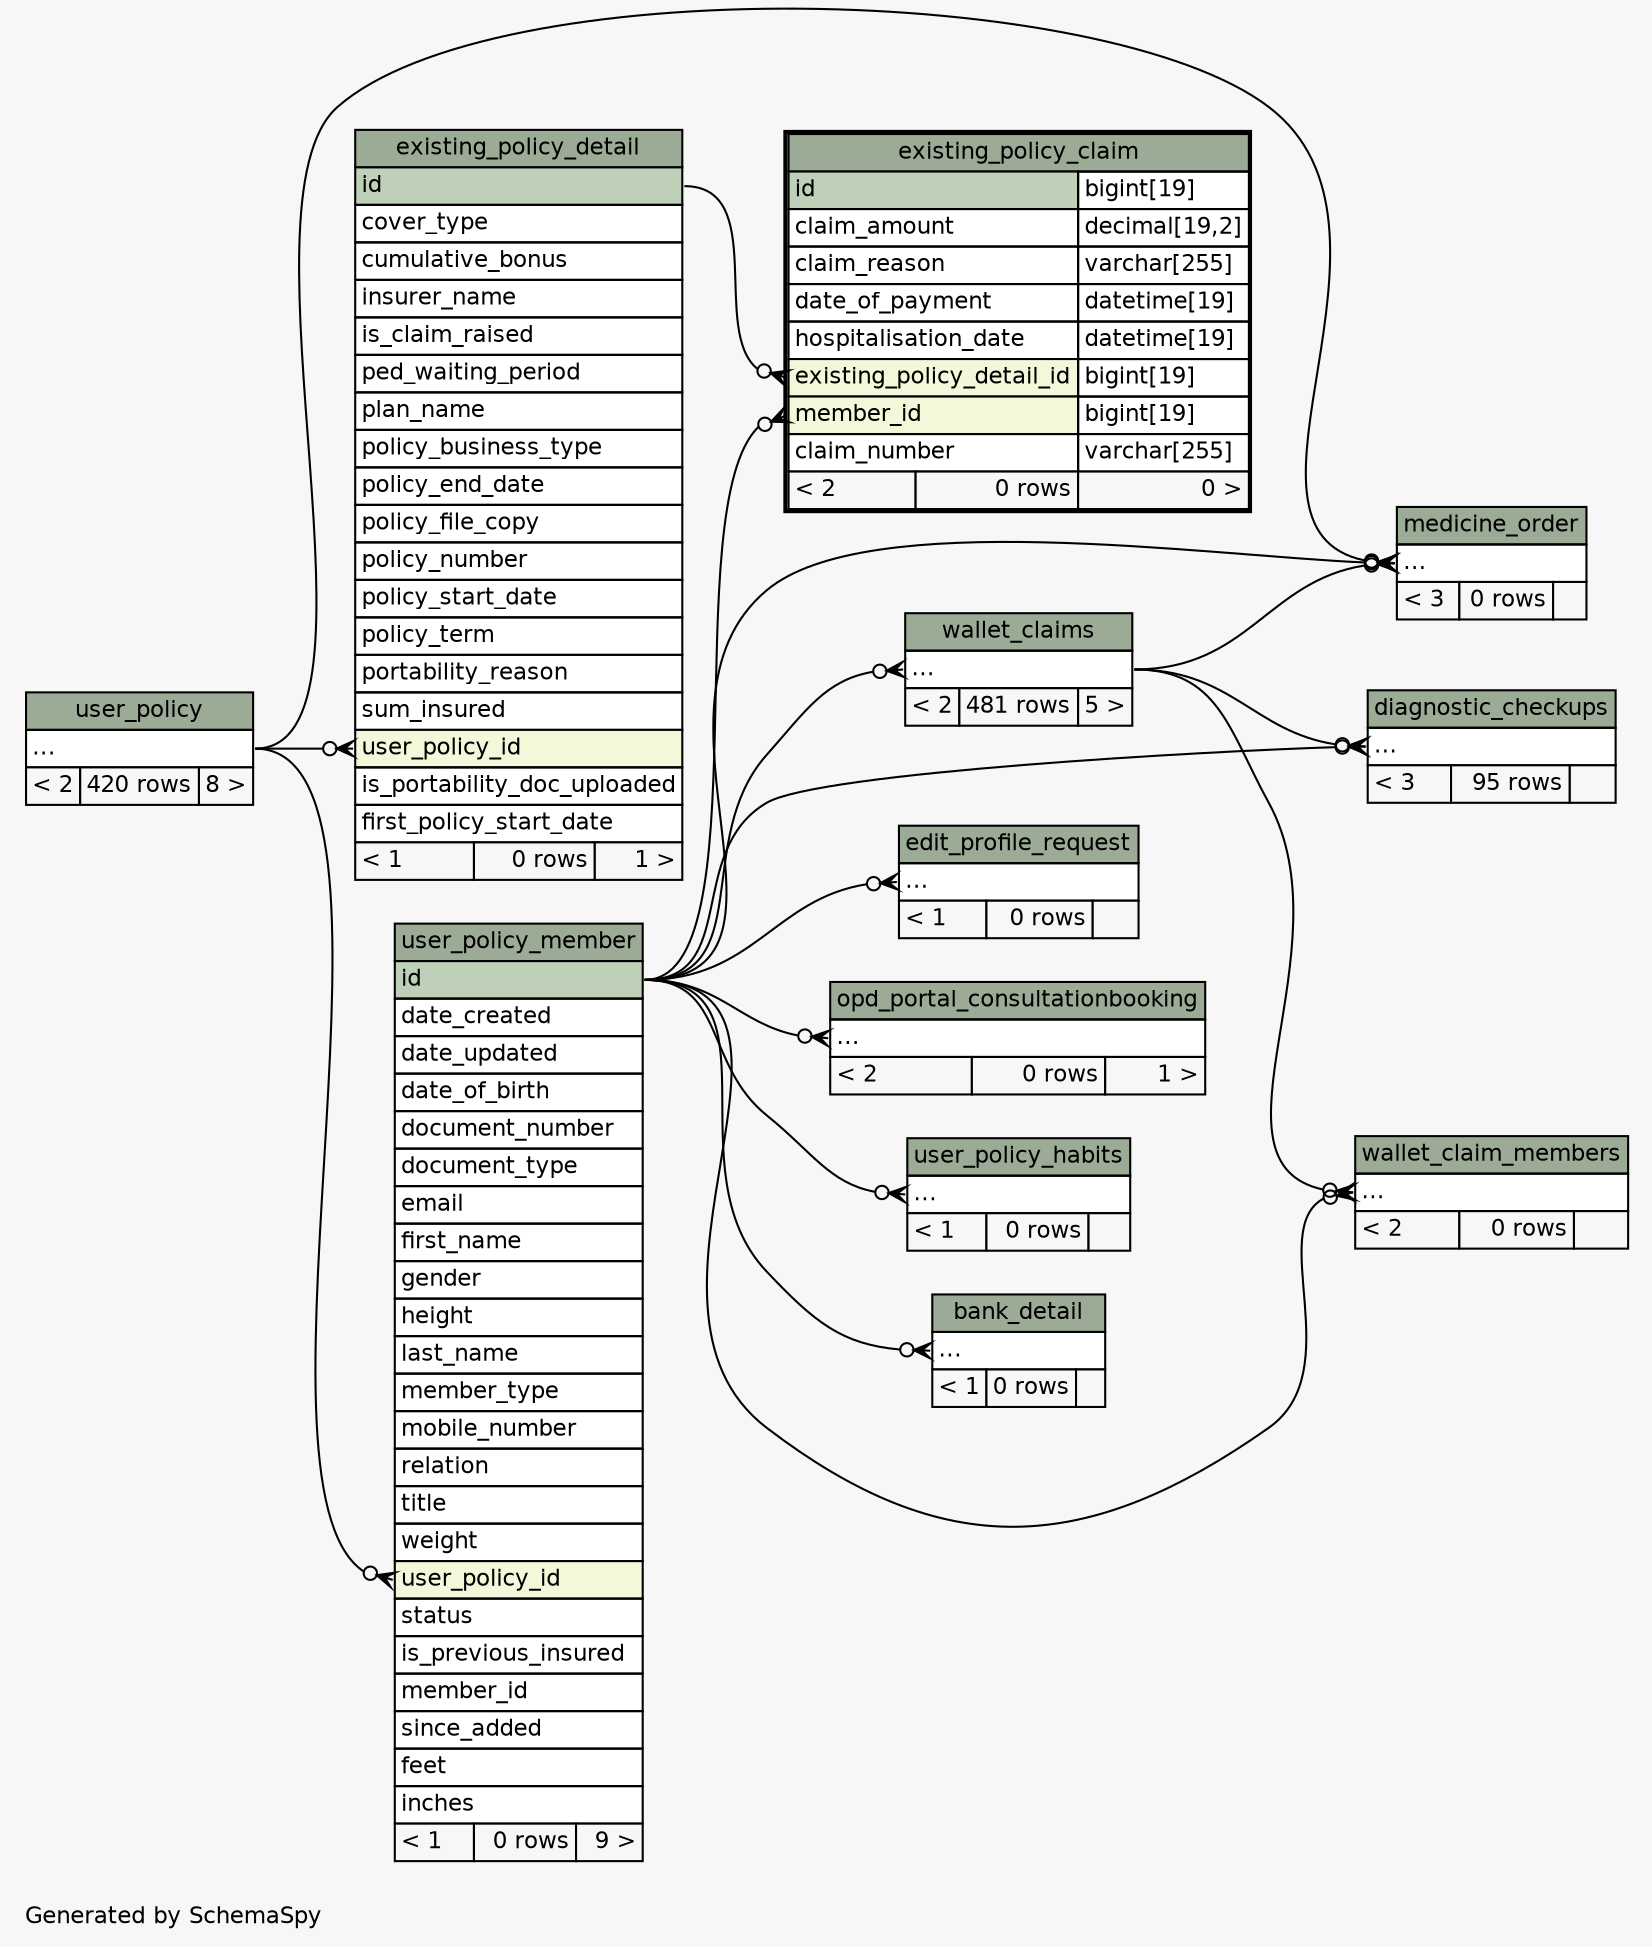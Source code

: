 // dot 6.0.1 on Linux 5.19.13-zen1-1-zen
// SchemaSpy rev 590
digraph "twoDegreesRelationshipsDiagram" {
  graph [
    rankdir="RL"
    bgcolor="#f7f7f7"
    label="\nGenerated by SchemaSpy"
    labeljust="l"
    nodesep="0.18"
    ranksep="0.46"
    fontname="Helvetica"
    fontsize="11"
  ];
  node [
    fontname="Helvetica"
    fontsize="11"
    shape="plaintext"
  ];
  edge [
    arrowsize="0.8"
  ];
  "bank_detail":"elipses":w -> "user_policy_member":"id":e [arrowhead=none dir=back arrowtail=crowodot];
  "diagnostic_checkups":"elipses":w -> "user_policy_member":"id":e [arrowhead=none dir=back arrowtail=crowodot];
  "diagnostic_checkups":"elipses":w -> "wallet_claims":"elipses":e [arrowhead=none dir=back arrowtail=crowodot];
  "edit_profile_request":"elipses":w -> "user_policy_member":"id":e [arrowhead=none dir=back arrowtail=crowodot];
  "existing_policy_claim":"existing_policy_detail_id":w -> "existing_policy_detail":"id":e [arrowhead=none dir=back arrowtail=crowodot];
  "existing_policy_claim":"member_id":w -> "user_policy_member":"id":e [arrowhead=none dir=back arrowtail=crowodot];
  "existing_policy_detail":"user_policy_id":w -> "user_policy":"elipses":e [arrowhead=none dir=back arrowtail=crowodot];
  "medicine_order":"elipses":w -> "user_policy":"elipses":e [arrowhead=none dir=back arrowtail=crowodot];
  "medicine_order":"elipses":w -> "user_policy_member":"id":e [arrowhead=none dir=back arrowtail=crowodot];
  "medicine_order":"elipses":w -> "wallet_claims":"elipses":e [arrowhead=none dir=back arrowtail=crowodot];
  "opd_portal_consultationbooking":"elipses":w -> "user_policy_member":"id":e [arrowhead=none dir=back arrowtail=crowodot];
  "user_policy_habits":"elipses":w -> "user_policy_member":"id":e [arrowhead=none dir=back arrowtail=crowodot];
  "user_policy_member":"user_policy_id":w -> "user_policy":"elipses":e [arrowhead=none dir=back arrowtail=crowodot];
  "wallet_claim_members":"elipses":w -> "user_policy_member":"id":e [arrowhead=none dir=back arrowtail=crowodot];
  "wallet_claim_members":"elipses":w -> "wallet_claims":"elipses":e [arrowhead=none dir=back arrowtail=crowodot];
  "wallet_claims":"elipses":w -> "user_policy_member":"id":e [arrowhead=none dir=back arrowtail=crowodot];
  "bank_detail" [
    label=<
    <TABLE BORDER="0" CELLBORDER="1" CELLSPACING="0" BGCOLOR="#ffffff">
      <TR><TD COLSPAN="3" BGCOLOR="#9bab96" ALIGN="CENTER">bank_detail</TD></TR>
      <TR><TD PORT="elipses" COLSPAN="3" ALIGN="LEFT">...</TD></TR>
      <TR><TD ALIGN="LEFT" BGCOLOR="#f7f7f7">&lt; 1</TD><TD ALIGN="RIGHT" BGCOLOR="#f7f7f7">0 rows</TD><TD ALIGN="RIGHT" BGCOLOR="#f7f7f7">  </TD></TR>
    </TABLE>>
    URL="bank_detail.html"
    tooltip="bank_detail"
  ];
  "diagnostic_checkups" [
    label=<
    <TABLE BORDER="0" CELLBORDER="1" CELLSPACING="0" BGCOLOR="#ffffff">
      <TR><TD COLSPAN="3" BGCOLOR="#9bab96" ALIGN="CENTER">diagnostic_checkups</TD></TR>
      <TR><TD PORT="elipses" COLSPAN="3" ALIGN="LEFT">...</TD></TR>
      <TR><TD ALIGN="LEFT" BGCOLOR="#f7f7f7">&lt; 3</TD><TD ALIGN="RIGHT" BGCOLOR="#f7f7f7">95 rows</TD><TD ALIGN="RIGHT" BGCOLOR="#f7f7f7">  </TD></TR>
    </TABLE>>
    URL="diagnostic_checkups.html"
    tooltip="diagnostic_checkups"
  ];
  "edit_profile_request" [
    label=<
    <TABLE BORDER="0" CELLBORDER="1" CELLSPACING="0" BGCOLOR="#ffffff">
      <TR><TD COLSPAN="3" BGCOLOR="#9bab96" ALIGN="CENTER">edit_profile_request</TD></TR>
      <TR><TD PORT="elipses" COLSPAN="3" ALIGN="LEFT">...</TD></TR>
      <TR><TD ALIGN="LEFT" BGCOLOR="#f7f7f7">&lt; 1</TD><TD ALIGN="RIGHT" BGCOLOR="#f7f7f7">0 rows</TD><TD ALIGN="RIGHT" BGCOLOR="#f7f7f7">  </TD></TR>
    </TABLE>>
    URL="edit_profile_request.html"
    tooltip="edit_profile_request"
  ];
  "existing_policy_claim" [
    label=<
    <TABLE BORDER="2" CELLBORDER="1" CELLSPACING="0" BGCOLOR="#ffffff">
      <TR><TD COLSPAN="3" BGCOLOR="#9bab96" ALIGN="CENTER">existing_policy_claim</TD></TR>
      <TR><TD PORT="id" COLSPAN="2" BGCOLOR="#bed1b8" ALIGN="LEFT">id</TD><TD PORT="id.type" ALIGN="LEFT">bigint[19]</TD></TR>
      <TR><TD PORT="claim_amount" COLSPAN="2" ALIGN="LEFT">claim_amount</TD><TD PORT="claim_amount.type" ALIGN="LEFT">decimal[19,2]</TD></TR>
      <TR><TD PORT="claim_reason" COLSPAN="2" ALIGN="LEFT">claim_reason</TD><TD PORT="claim_reason.type" ALIGN="LEFT">varchar[255]</TD></TR>
      <TR><TD PORT="date_of_payment" COLSPAN="2" ALIGN="LEFT">date_of_payment</TD><TD PORT="date_of_payment.type" ALIGN="LEFT">datetime[19]</TD></TR>
      <TR><TD PORT="hospitalisation_date" COLSPAN="2" ALIGN="LEFT">hospitalisation_date</TD><TD PORT="hospitalisation_date.type" ALIGN="LEFT">datetime[19]</TD></TR>
      <TR><TD PORT="existing_policy_detail_id" COLSPAN="2" BGCOLOR="#f4f7da" ALIGN="LEFT">existing_policy_detail_id</TD><TD PORT="existing_policy_detail_id.type" ALIGN="LEFT">bigint[19]</TD></TR>
      <TR><TD PORT="member_id" COLSPAN="2" BGCOLOR="#f4f7da" ALIGN="LEFT">member_id</TD><TD PORT="member_id.type" ALIGN="LEFT">bigint[19]</TD></TR>
      <TR><TD PORT="claim_number" COLSPAN="2" ALIGN="LEFT">claim_number</TD><TD PORT="claim_number.type" ALIGN="LEFT">varchar[255]</TD></TR>
      <TR><TD ALIGN="LEFT" BGCOLOR="#f7f7f7">&lt; 2</TD><TD ALIGN="RIGHT" BGCOLOR="#f7f7f7">0 rows</TD><TD ALIGN="RIGHT" BGCOLOR="#f7f7f7">0 &gt;</TD></TR>
    </TABLE>>
    URL="existing_policy_claim.html"
    tooltip="existing_policy_claim"
  ];
  "existing_policy_detail" [
    label=<
    <TABLE BORDER="0" CELLBORDER="1" CELLSPACING="0" BGCOLOR="#ffffff">
      <TR><TD COLSPAN="3" BGCOLOR="#9bab96" ALIGN="CENTER">existing_policy_detail</TD></TR>
      <TR><TD PORT="id" COLSPAN="3" BGCOLOR="#bed1b8" ALIGN="LEFT">id</TD></TR>
      <TR><TD PORT="cover_type" COLSPAN="3" ALIGN="LEFT">cover_type</TD></TR>
      <TR><TD PORT="cumulative_bonus" COLSPAN="3" ALIGN="LEFT">cumulative_bonus</TD></TR>
      <TR><TD PORT="insurer_name" COLSPAN="3" ALIGN="LEFT">insurer_name</TD></TR>
      <TR><TD PORT="is_claim_raised" COLSPAN="3" ALIGN="LEFT">is_claim_raised</TD></TR>
      <TR><TD PORT="ped_waiting_period" COLSPAN="3" ALIGN="LEFT">ped_waiting_period</TD></TR>
      <TR><TD PORT="plan_name" COLSPAN="3" ALIGN="LEFT">plan_name</TD></TR>
      <TR><TD PORT="policy_business_type" COLSPAN="3" ALIGN="LEFT">policy_business_type</TD></TR>
      <TR><TD PORT="policy_end_date" COLSPAN="3" ALIGN="LEFT">policy_end_date</TD></TR>
      <TR><TD PORT="policy_file_copy" COLSPAN="3" ALIGN="LEFT">policy_file_copy</TD></TR>
      <TR><TD PORT="policy_number" COLSPAN="3" ALIGN="LEFT">policy_number</TD></TR>
      <TR><TD PORT="policy_start_date" COLSPAN="3" ALIGN="LEFT">policy_start_date</TD></TR>
      <TR><TD PORT="policy_term" COLSPAN="3" ALIGN="LEFT">policy_term</TD></TR>
      <TR><TD PORT="portability_reason" COLSPAN="3" ALIGN="LEFT">portability_reason</TD></TR>
      <TR><TD PORT="sum_insured" COLSPAN="3" ALIGN="LEFT">sum_insured</TD></TR>
      <TR><TD PORT="user_policy_id" COLSPAN="3" BGCOLOR="#f4f7da" ALIGN="LEFT">user_policy_id</TD></TR>
      <TR><TD PORT="is_portability_doc_uploaded" COLSPAN="3" ALIGN="LEFT">is_portability_doc_uploaded</TD></TR>
      <TR><TD PORT="first_policy_start_date" COLSPAN="3" ALIGN="LEFT">first_policy_start_date</TD></TR>
      <TR><TD ALIGN="LEFT" BGCOLOR="#f7f7f7">&lt; 1</TD><TD ALIGN="RIGHT" BGCOLOR="#f7f7f7">0 rows</TD><TD ALIGN="RIGHT" BGCOLOR="#f7f7f7">1 &gt;</TD></TR>
    </TABLE>>
    URL="existing_policy_detail.html"
    tooltip="existing_policy_detail"
  ];
  "medicine_order" [
    label=<
    <TABLE BORDER="0" CELLBORDER="1" CELLSPACING="0" BGCOLOR="#ffffff">
      <TR><TD COLSPAN="3" BGCOLOR="#9bab96" ALIGN="CENTER">medicine_order</TD></TR>
      <TR><TD PORT="elipses" COLSPAN="3" ALIGN="LEFT">...</TD></TR>
      <TR><TD ALIGN="LEFT" BGCOLOR="#f7f7f7">&lt; 3</TD><TD ALIGN="RIGHT" BGCOLOR="#f7f7f7">0 rows</TD><TD ALIGN="RIGHT" BGCOLOR="#f7f7f7">  </TD></TR>
    </TABLE>>
    URL="medicine_order.html"
    tooltip="medicine_order"
  ];
  "opd_portal_consultationbooking" [
    label=<
    <TABLE BORDER="0" CELLBORDER="1" CELLSPACING="0" BGCOLOR="#ffffff">
      <TR><TD COLSPAN="3" BGCOLOR="#9bab96" ALIGN="CENTER">opd_portal_consultationbooking</TD></TR>
      <TR><TD PORT="elipses" COLSPAN="3" ALIGN="LEFT">...</TD></TR>
      <TR><TD ALIGN="LEFT" BGCOLOR="#f7f7f7">&lt; 2</TD><TD ALIGN="RIGHT" BGCOLOR="#f7f7f7">0 rows</TD><TD ALIGN="RIGHT" BGCOLOR="#f7f7f7">1 &gt;</TD></TR>
    </TABLE>>
    URL="opd_portal_consultationbooking.html"
    tooltip="opd_portal_consultationbooking"
  ];
  "user_policy" [
    label=<
    <TABLE BORDER="0" CELLBORDER="1" CELLSPACING="0" BGCOLOR="#ffffff">
      <TR><TD COLSPAN="3" BGCOLOR="#9bab96" ALIGN="CENTER">user_policy</TD></TR>
      <TR><TD PORT="elipses" COLSPAN="3" ALIGN="LEFT">...</TD></TR>
      <TR><TD ALIGN="LEFT" BGCOLOR="#f7f7f7">&lt; 2</TD><TD ALIGN="RIGHT" BGCOLOR="#f7f7f7">420 rows</TD><TD ALIGN="RIGHT" BGCOLOR="#f7f7f7">8 &gt;</TD></TR>
    </TABLE>>
    URL="user_policy.html"
    tooltip="user_policy"
  ];
  "user_policy_habits" [
    label=<
    <TABLE BORDER="0" CELLBORDER="1" CELLSPACING="0" BGCOLOR="#ffffff">
      <TR><TD COLSPAN="3" BGCOLOR="#9bab96" ALIGN="CENTER">user_policy_habits</TD></TR>
      <TR><TD PORT="elipses" COLSPAN="3" ALIGN="LEFT">...</TD></TR>
      <TR><TD ALIGN="LEFT" BGCOLOR="#f7f7f7">&lt; 1</TD><TD ALIGN="RIGHT" BGCOLOR="#f7f7f7">0 rows</TD><TD ALIGN="RIGHT" BGCOLOR="#f7f7f7">  </TD></TR>
    </TABLE>>
    URL="user_policy_habits.html"
    tooltip="user_policy_habits"
  ];
  "user_policy_member" [
    label=<
    <TABLE BORDER="0" CELLBORDER="1" CELLSPACING="0" BGCOLOR="#ffffff">
      <TR><TD COLSPAN="3" BGCOLOR="#9bab96" ALIGN="CENTER">user_policy_member</TD></TR>
      <TR><TD PORT="id" COLSPAN="3" BGCOLOR="#bed1b8" ALIGN="LEFT">id</TD></TR>
      <TR><TD PORT="date_created" COLSPAN="3" ALIGN="LEFT">date_created</TD></TR>
      <TR><TD PORT="date_updated" COLSPAN="3" ALIGN="LEFT">date_updated</TD></TR>
      <TR><TD PORT="date_of_birth" COLSPAN="3" ALIGN="LEFT">date_of_birth</TD></TR>
      <TR><TD PORT="document_number" COLSPAN="3" ALIGN="LEFT">document_number</TD></TR>
      <TR><TD PORT="document_type" COLSPAN="3" ALIGN="LEFT">document_type</TD></TR>
      <TR><TD PORT="email" COLSPAN="3" ALIGN="LEFT">email</TD></TR>
      <TR><TD PORT="first_name" COLSPAN="3" ALIGN="LEFT">first_name</TD></TR>
      <TR><TD PORT="gender" COLSPAN="3" ALIGN="LEFT">gender</TD></TR>
      <TR><TD PORT="height" COLSPAN="3" ALIGN="LEFT">height</TD></TR>
      <TR><TD PORT="last_name" COLSPAN="3" ALIGN="LEFT">last_name</TD></TR>
      <TR><TD PORT="member_type" COLSPAN="3" ALIGN="LEFT">member_type</TD></TR>
      <TR><TD PORT="mobile_number" COLSPAN="3" ALIGN="LEFT">mobile_number</TD></TR>
      <TR><TD PORT="relation" COLSPAN="3" ALIGN="LEFT">relation</TD></TR>
      <TR><TD PORT="title" COLSPAN="3" ALIGN="LEFT">title</TD></TR>
      <TR><TD PORT="weight" COLSPAN="3" ALIGN="LEFT">weight</TD></TR>
      <TR><TD PORT="user_policy_id" COLSPAN="3" BGCOLOR="#f4f7da" ALIGN="LEFT">user_policy_id</TD></TR>
      <TR><TD PORT="status" COLSPAN="3" ALIGN="LEFT">status</TD></TR>
      <TR><TD PORT="is_previous_insured" COLSPAN="3" ALIGN="LEFT">is_previous_insured</TD></TR>
      <TR><TD PORT="member_id" COLSPAN="3" ALIGN="LEFT">member_id</TD></TR>
      <TR><TD PORT="since_added" COLSPAN="3" ALIGN="LEFT">since_added</TD></TR>
      <TR><TD PORT="feet" COLSPAN="3" ALIGN="LEFT">feet</TD></TR>
      <TR><TD PORT="inches" COLSPAN="3" ALIGN="LEFT">inches</TD></TR>
      <TR><TD ALIGN="LEFT" BGCOLOR="#f7f7f7">&lt; 1</TD><TD ALIGN="RIGHT" BGCOLOR="#f7f7f7">0 rows</TD><TD ALIGN="RIGHT" BGCOLOR="#f7f7f7">9 &gt;</TD></TR>
    </TABLE>>
    URL="user_policy_member.html"
    tooltip="user_policy_member"
  ];
  "wallet_claim_members" [
    label=<
    <TABLE BORDER="0" CELLBORDER="1" CELLSPACING="0" BGCOLOR="#ffffff">
      <TR><TD COLSPAN="3" BGCOLOR="#9bab96" ALIGN="CENTER">wallet_claim_members</TD></TR>
      <TR><TD PORT="elipses" COLSPAN="3" ALIGN="LEFT">...</TD></TR>
      <TR><TD ALIGN="LEFT" BGCOLOR="#f7f7f7">&lt; 2</TD><TD ALIGN="RIGHT" BGCOLOR="#f7f7f7">0 rows</TD><TD ALIGN="RIGHT" BGCOLOR="#f7f7f7">  </TD></TR>
    </TABLE>>
    URL="wallet_claim_members.html"
    tooltip="wallet_claim_members"
  ];
  "wallet_claims" [
    label=<
    <TABLE BORDER="0" CELLBORDER="1" CELLSPACING="0" BGCOLOR="#ffffff">
      <TR><TD COLSPAN="3" BGCOLOR="#9bab96" ALIGN="CENTER">wallet_claims</TD></TR>
      <TR><TD PORT="elipses" COLSPAN="3" ALIGN="LEFT">...</TD></TR>
      <TR><TD ALIGN="LEFT" BGCOLOR="#f7f7f7">&lt; 2</TD><TD ALIGN="RIGHT" BGCOLOR="#f7f7f7">481 rows</TD><TD ALIGN="RIGHT" BGCOLOR="#f7f7f7">5 &gt;</TD></TR>
    </TABLE>>
    URL="wallet_claims.html"
    tooltip="wallet_claims"
  ];
}
